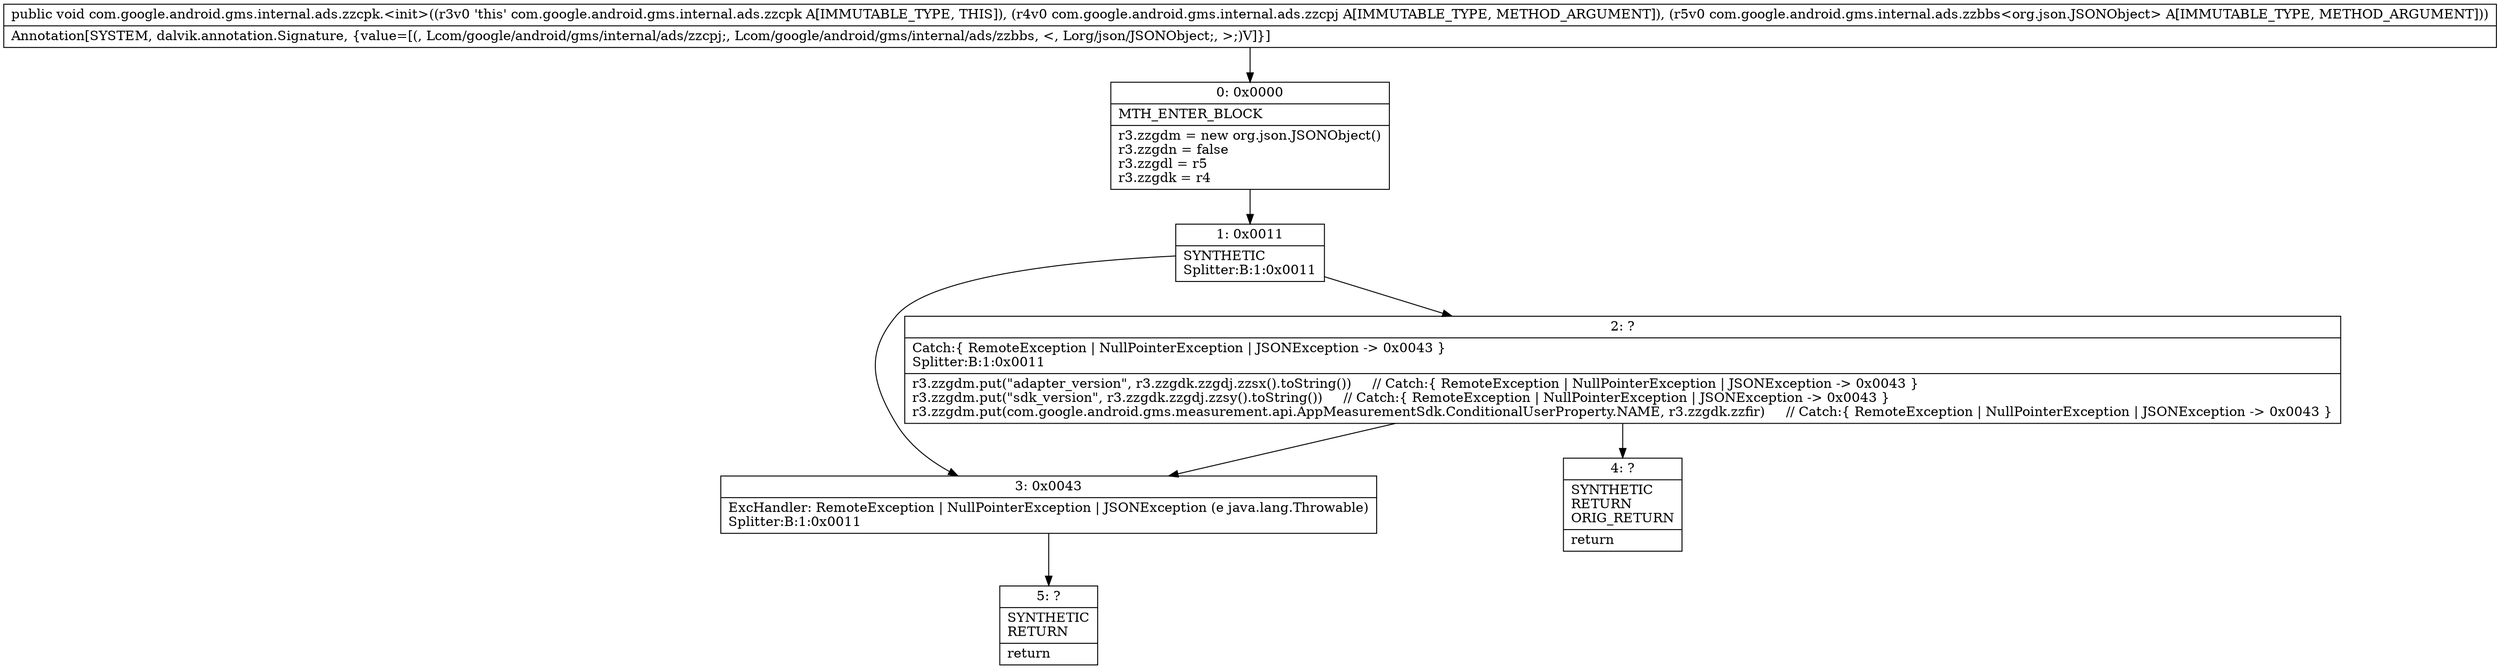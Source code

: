 digraph "CFG forcom.google.android.gms.internal.ads.zzcpk.\<init\>(Lcom\/google\/android\/gms\/internal\/ads\/zzcpj;Lcom\/google\/android\/gms\/internal\/ads\/zzbbs;)V" {
Node_0 [shape=record,label="{0\:\ 0x0000|MTH_ENTER_BLOCK\l|r3.zzgdm = new org.json.JSONObject()\lr3.zzgdn = false\lr3.zzgdl = r5\lr3.zzgdk = r4\l}"];
Node_1 [shape=record,label="{1\:\ 0x0011|SYNTHETIC\lSplitter:B:1:0x0011\l}"];
Node_2 [shape=record,label="{2\:\ ?|Catch:\{ RemoteException \| NullPointerException \| JSONException \-\> 0x0043 \}\lSplitter:B:1:0x0011\l|r3.zzgdm.put(\"adapter_version\", r3.zzgdk.zzgdj.zzsx().toString())     \/\/ Catch:\{ RemoteException \| NullPointerException \| JSONException \-\> 0x0043 \}\lr3.zzgdm.put(\"sdk_version\", r3.zzgdk.zzgdj.zzsy().toString())     \/\/ Catch:\{ RemoteException \| NullPointerException \| JSONException \-\> 0x0043 \}\lr3.zzgdm.put(com.google.android.gms.measurement.api.AppMeasurementSdk.ConditionalUserProperty.NAME, r3.zzgdk.zzfir)     \/\/ Catch:\{ RemoteException \| NullPointerException \| JSONException \-\> 0x0043 \}\l}"];
Node_3 [shape=record,label="{3\:\ 0x0043|ExcHandler: RemoteException \| NullPointerException \| JSONException (e java.lang.Throwable)\lSplitter:B:1:0x0011\l}"];
Node_4 [shape=record,label="{4\:\ ?|SYNTHETIC\lRETURN\lORIG_RETURN\l|return\l}"];
Node_5 [shape=record,label="{5\:\ ?|SYNTHETIC\lRETURN\l|return\l}"];
MethodNode[shape=record,label="{public void com.google.android.gms.internal.ads.zzcpk.\<init\>((r3v0 'this' com.google.android.gms.internal.ads.zzcpk A[IMMUTABLE_TYPE, THIS]), (r4v0 com.google.android.gms.internal.ads.zzcpj A[IMMUTABLE_TYPE, METHOD_ARGUMENT]), (r5v0 com.google.android.gms.internal.ads.zzbbs\<org.json.JSONObject\> A[IMMUTABLE_TYPE, METHOD_ARGUMENT]))  | Annotation[SYSTEM, dalvik.annotation.Signature, \{value=[(, Lcom\/google\/android\/gms\/internal\/ads\/zzcpj;, Lcom\/google\/android\/gms\/internal\/ads\/zzbbs, \<, Lorg\/json\/JSONObject;, \>;)V]\}]\l}"];
MethodNode -> Node_0;
Node_0 -> Node_1;
Node_1 -> Node_2;
Node_1 -> Node_3;
Node_2 -> Node_3;
Node_2 -> Node_4;
Node_3 -> Node_5;
}

